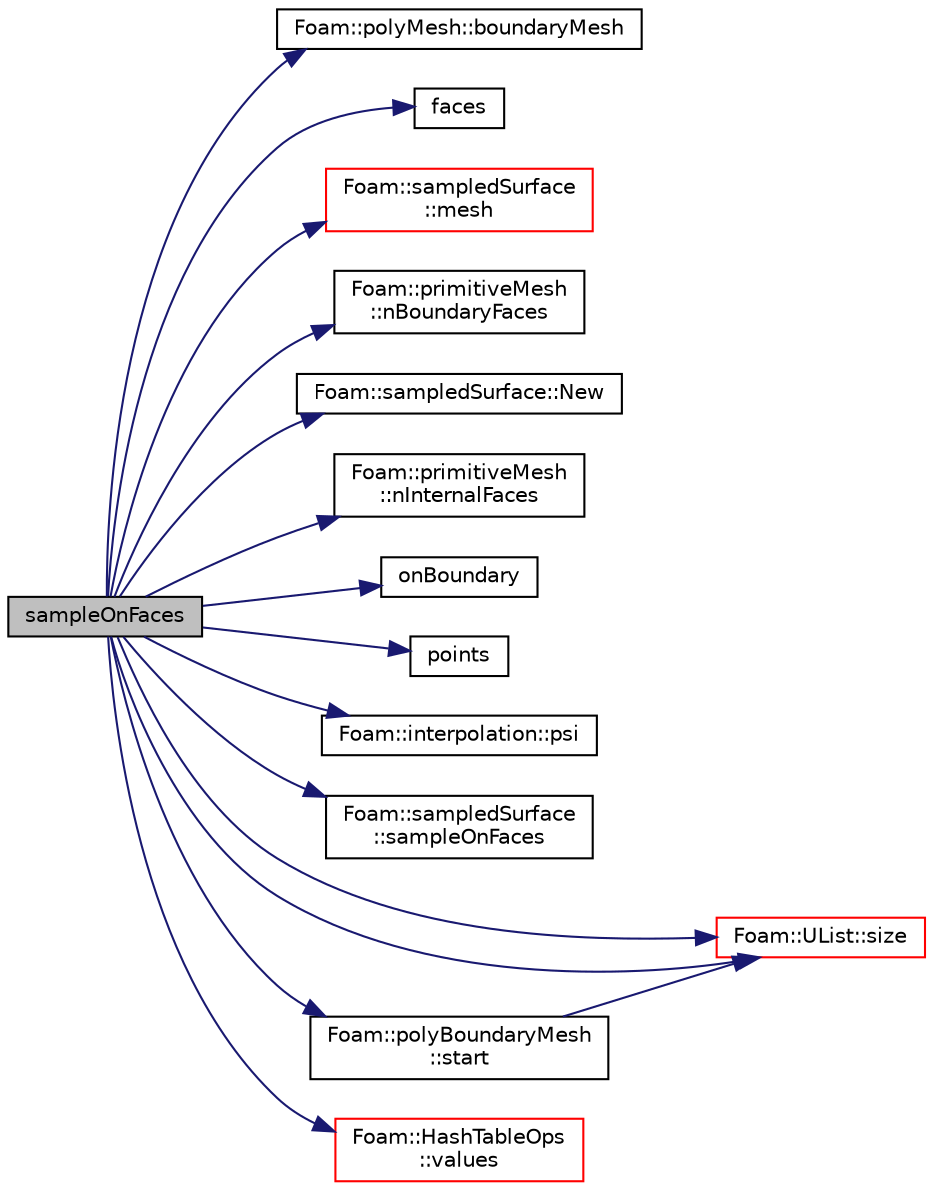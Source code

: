 digraph "sampleOnFaces"
{
  bgcolor="transparent";
  edge [fontname="Helvetica",fontsize="10",labelfontname="Helvetica",labelfontsize="10"];
  node [fontname="Helvetica",fontsize="10",shape=record];
  rankdir="LR";
  Node1 [label="sampleOnFaces",height=0.2,width=0.4,color="black", fillcolor="grey75", style="filled" fontcolor="black"];
  Node1 -> Node2 [color="midnightblue",fontsize="10",style="solid",fontname="Helvetica"];
  Node2 [label="Foam::polyMesh::boundaryMesh",height=0.2,width=0.4,color="black",URL="$classFoam_1_1polyMesh.html#a6b7f5ba89250dbd7a1c6c7860ab60fe3",tooltip="Return boundary mesh. "];
  Node1 -> Node3 [color="midnightblue",fontsize="10",style="solid",fontname="Helvetica"];
  Node3 [label="faces",height=0.2,width=0.4,color="black",URL="$classFoam_1_1sampledTriSurfaceMesh.html#a4d06c698bba36dbfe629cf0cda3649b1",tooltip="Faces of surface. "];
  Node1 -> Node4 [color="midnightblue",fontsize="10",style="solid",fontname="Helvetica"];
  Node4 [label="Foam::sampledSurface\l::mesh",height=0.2,width=0.4,color="red",URL="$classFoam_1_1sampledSurface.html#aa51573bc757d5d5bb058db0464886447",tooltip="Access to the underlying mesh. "];
  Node1 -> Node5 [color="midnightblue",fontsize="10",style="solid",fontname="Helvetica"];
  Node5 [label="Foam::primitiveMesh\l::nBoundaryFaces",height=0.2,width=0.4,color="black",URL="$classFoam_1_1primitiveMesh.html#ac2e4cb144010acc4855a5c909f2167b2",tooltip="Number of boundary faces (== nFaces - nInternalFaces) "];
  Node1 -> Node6 [color="midnightblue",fontsize="10",style="solid",fontname="Helvetica"];
  Node6 [label="Foam::sampledSurface::New",height=0.2,width=0.4,color="black",URL="$classFoam_1_1sampledSurface.html#a9dcc5d6a2827b13633443209f5cabf7d",tooltip="Return a reference to the selected surface. "];
  Node1 -> Node7 [color="midnightblue",fontsize="10",style="solid",fontname="Helvetica"];
  Node7 [label="Foam::primitiveMesh\l::nInternalFaces",height=0.2,width=0.4,color="black",URL="$classFoam_1_1primitiveMesh.html#a3078ec5cedf6305a3e5781a7d005f0fc",tooltip="Number of internal faces. "];
  Node1 -> Node8 [color="midnightblue",fontsize="10",style="solid",fontname="Helvetica"];
  Node8 [label="onBoundary",height=0.2,width=0.4,color="black",URL="$classFoam_1_1sampledTriSurfaceMesh.html#a90393f14ee6629a53198dec3e391ce28",tooltip="Sampling boundary values instead of cell values. "];
  Node1 -> Node9 [color="midnightblue",fontsize="10",style="solid",fontname="Helvetica"];
  Node9 [label="points",height=0.2,width=0.4,color="black",URL="$classFoam_1_1sampledTriSurfaceMesh.html#a419417e2425dc489a0d4eb9f257e557b",tooltip="Points of surface. "];
  Node1 -> Node10 [color="midnightblue",fontsize="10",style="solid",fontname="Helvetica"];
  Node10 [label="Foam::interpolation::psi",height=0.2,width=0.4,color="black",URL="$classFoam_1_1interpolation.html#a57bd59e9c54833774641fd197eb3964a",tooltip="Return the field to be interpolated. "];
  Node1 -> Node11 [color="midnightblue",fontsize="10",style="solid",fontname="Helvetica"];
  Node11 [label="Foam::sampledSurface\l::sampleOnFaces",height=0.2,width=0.4,color="black",URL="$classFoam_1_1sampledSurface.html#a9fb76fb748cde34167297d8ec12963d8",tooltip="General loop for sampling elements to faces. "];
  Node1 -> Node12 [color="midnightblue",fontsize="10",style="solid",fontname="Helvetica"];
  Node12 [label="Foam::UList::size",height=0.2,width=0.4,color="red",URL="$classFoam_1_1UList.html#afee03bfededf699921815b2bf3c41e35",tooltip="Override size to be inconsistent with allocated storage. "];
  Node1 -> Node12 [color="midnightblue",fontsize="10",style="solid",fontname="Helvetica"];
  Node1 -> Node13 [color="midnightblue",fontsize="10",style="solid",fontname="Helvetica"];
  Node13 [label="Foam::polyBoundaryMesh\l::start",height=0.2,width=0.4,color="black",URL="$classFoam_1_1polyBoundaryMesh.html#a96b607a9a9baa575783b4af443ef613f",tooltip="The start label of the boundary faces in the polyMesh face list. "];
  Node13 -> Node12 [color="midnightblue",fontsize="10",style="solid",fontname="Helvetica"];
  Node1 -> Node14 [color="midnightblue",fontsize="10",style="solid",fontname="Helvetica"];
  Node14 [label="Foam::HashTableOps\l::values",height=0.2,width=0.4,color="red",URL="$namespaceFoam_1_1HashTableOps.html#ac4b37690391dc27447cbff9181265054",tooltip="List of values from HashTable, optionally sorted. "];
}
